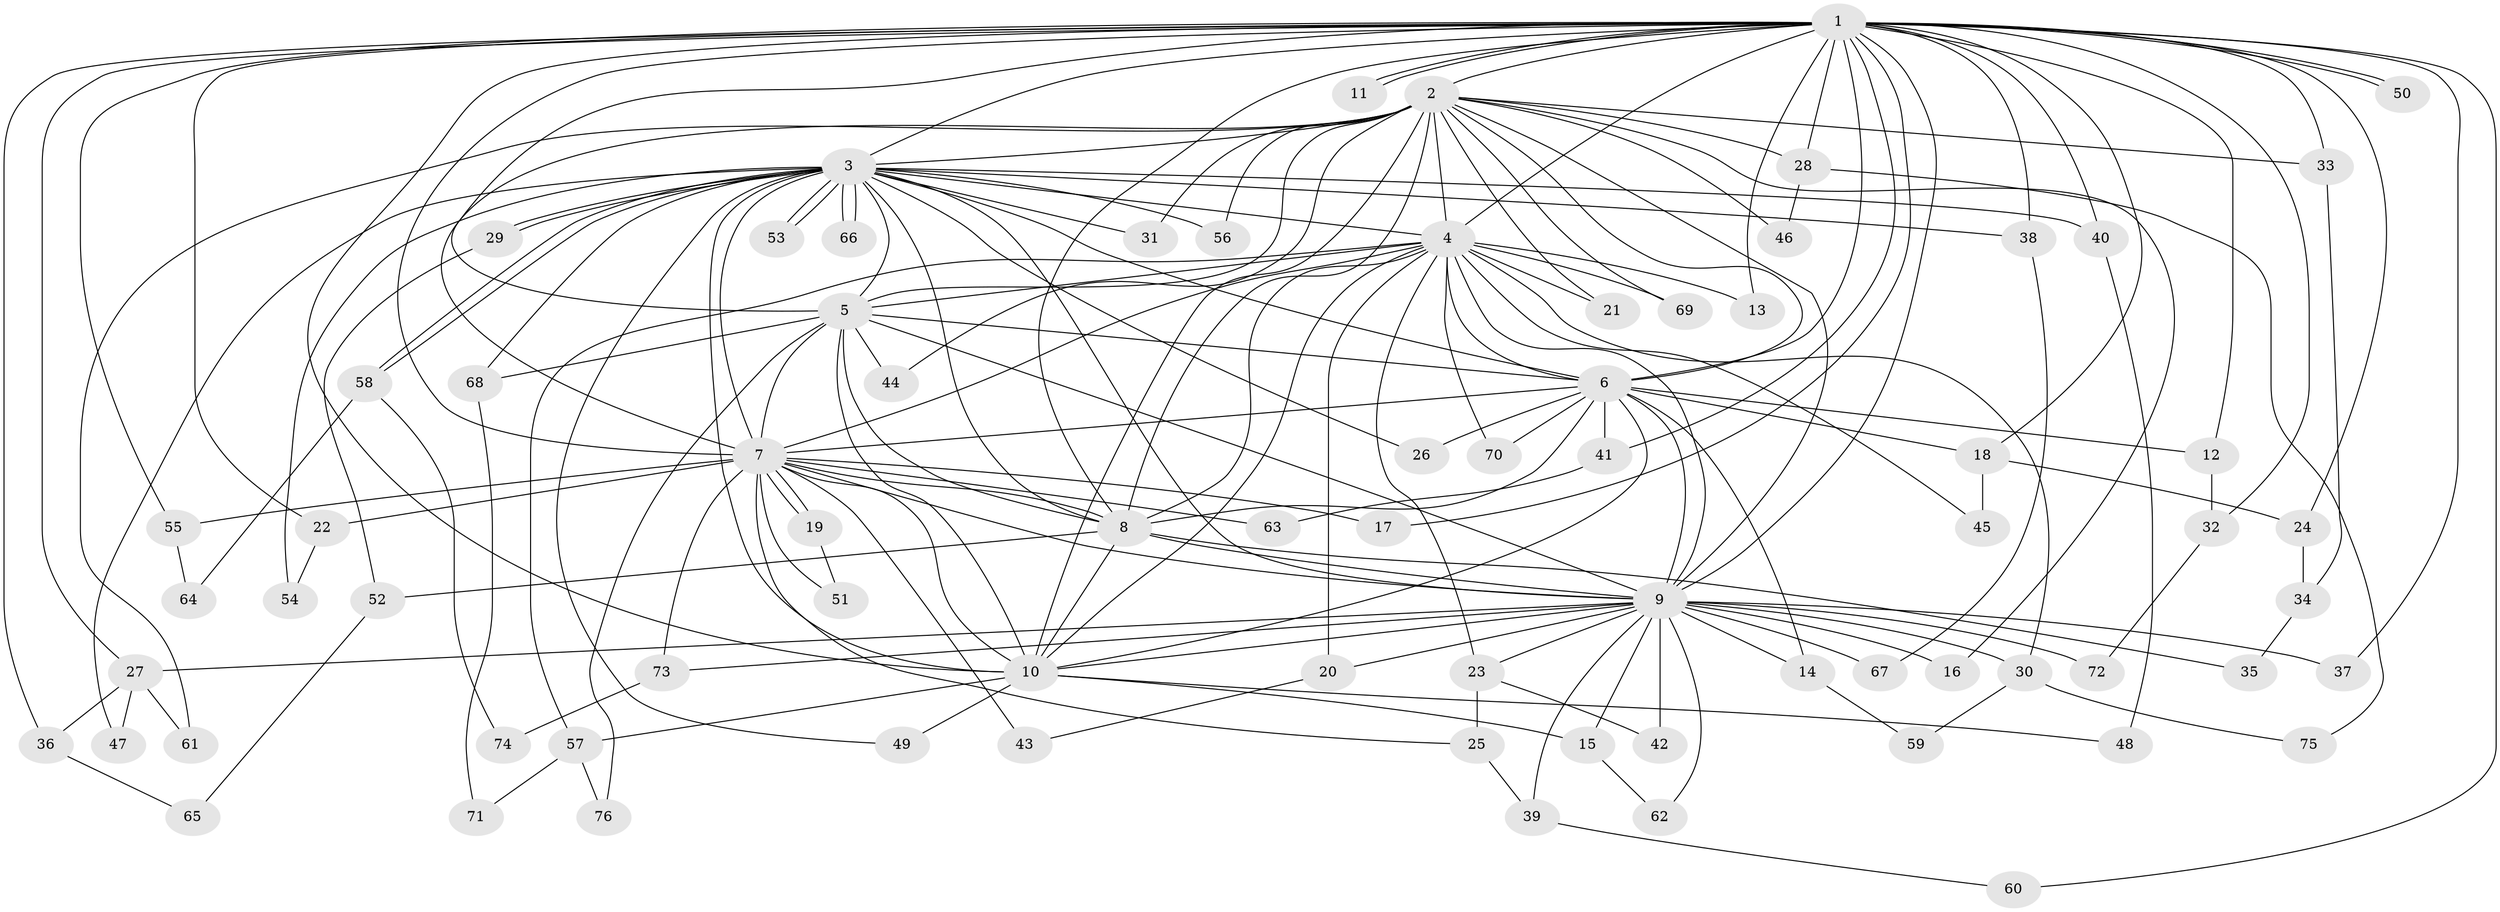 // Generated by graph-tools (version 1.1) at 2025/44/03/09/25 04:44:56]
// undirected, 76 vertices, 177 edges
graph export_dot {
graph [start="1"]
  node [color=gray90,style=filled];
  1;
  2;
  3;
  4;
  5;
  6;
  7;
  8;
  9;
  10;
  11;
  12;
  13;
  14;
  15;
  16;
  17;
  18;
  19;
  20;
  21;
  22;
  23;
  24;
  25;
  26;
  27;
  28;
  29;
  30;
  31;
  32;
  33;
  34;
  35;
  36;
  37;
  38;
  39;
  40;
  41;
  42;
  43;
  44;
  45;
  46;
  47;
  48;
  49;
  50;
  51;
  52;
  53;
  54;
  55;
  56;
  57;
  58;
  59;
  60;
  61;
  62;
  63;
  64;
  65;
  66;
  67;
  68;
  69;
  70;
  71;
  72;
  73;
  74;
  75;
  76;
  1 -- 2;
  1 -- 3;
  1 -- 4;
  1 -- 5;
  1 -- 6;
  1 -- 7;
  1 -- 8;
  1 -- 9;
  1 -- 10;
  1 -- 11;
  1 -- 11;
  1 -- 12;
  1 -- 13;
  1 -- 17;
  1 -- 18;
  1 -- 22;
  1 -- 24;
  1 -- 27;
  1 -- 28;
  1 -- 32;
  1 -- 33;
  1 -- 36;
  1 -- 37;
  1 -- 38;
  1 -- 40;
  1 -- 41;
  1 -- 50;
  1 -- 50;
  1 -- 55;
  1 -- 60;
  2 -- 3;
  2 -- 4;
  2 -- 5;
  2 -- 6;
  2 -- 7;
  2 -- 8;
  2 -- 9;
  2 -- 10;
  2 -- 16;
  2 -- 21;
  2 -- 28;
  2 -- 31;
  2 -- 33;
  2 -- 44;
  2 -- 46;
  2 -- 56;
  2 -- 61;
  2 -- 69;
  3 -- 4;
  3 -- 5;
  3 -- 6;
  3 -- 7;
  3 -- 8;
  3 -- 9;
  3 -- 10;
  3 -- 26;
  3 -- 29;
  3 -- 29;
  3 -- 31;
  3 -- 38;
  3 -- 40;
  3 -- 47;
  3 -- 49;
  3 -- 53;
  3 -- 53;
  3 -- 54;
  3 -- 56;
  3 -- 58;
  3 -- 58;
  3 -- 66;
  3 -- 66;
  3 -- 68;
  4 -- 5;
  4 -- 6;
  4 -- 7;
  4 -- 8;
  4 -- 9;
  4 -- 10;
  4 -- 13;
  4 -- 20;
  4 -- 21;
  4 -- 23;
  4 -- 30;
  4 -- 45;
  4 -- 57;
  4 -- 69;
  4 -- 70;
  5 -- 6;
  5 -- 7;
  5 -- 8;
  5 -- 9;
  5 -- 10;
  5 -- 44;
  5 -- 68;
  5 -- 76;
  6 -- 7;
  6 -- 8;
  6 -- 9;
  6 -- 10;
  6 -- 12;
  6 -- 14;
  6 -- 18;
  6 -- 26;
  6 -- 41;
  6 -- 70;
  7 -- 8;
  7 -- 9;
  7 -- 10;
  7 -- 17;
  7 -- 19;
  7 -- 19;
  7 -- 22;
  7 -- 25;
  7 -- 43;
  7 -- 51;
  7 -- 55;
  7 -- 63;
  7 -- 73;
  8 -- 9;
  8 -- 10;
  8 -- 35;
  8 -- 52;
  9 -- 10;
  9 -- 14;
  9 -- 15;
  9 -- 16;
  9 -- 20;
  9 -- 23;
  9 -- 27;
  9 -- 30;
  9 -- 37;
  9 -- 39;
  9 -- 42;
  9 -- 62;
  9 -- 67;
  9 -- 72;
  9 -- 73;
  10 -- 15;
  10 -- 48;
  10 -- 49;
  10 -- 57;
  12 -- 32;
  14 -- 59;
  15 -- 62;
  18 -- 24;
  18 -- 45;
  19 -- 51;
  20 -- 43;
  22 -- 54;
  23 -- 25;
  23 -- 42;
  24 -- 34;
  25 -- 39;
  27 -- 36;
  27 -- 47;
  27 -- 61;
  28 -- 46;
  28 -- 75;
  29 -- 52;
  30 -- 59;
  30 -- 75;
  32 -- 72;
  33 -- 34;
  34 -- 35;
  36 -- 65;
  38 -- 67;
  39 -- 60;
  40 -- 48;
  41 -- 63;
  52 -- 65;
  55 -- 64;
  57 -- 71;
  57 -- 76;
  58 -- 64;
  58 -- 74;
  68 -- 71;
  73 -- 74;
}
